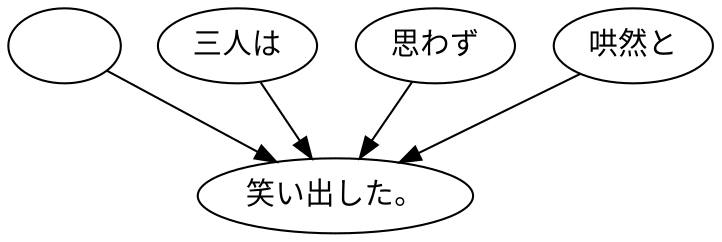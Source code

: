 digraph graph8227 {
	node0 [label="　"];
	node1 [label="三人は"];
	node2 [label="思わず"];
	node3 [label="哄然と"];
	node4 [label="笑い出した。"];
	node0 -> node4;
	node1 -> node4;
	node2 -> node4;
	node3 -> node4;
}
